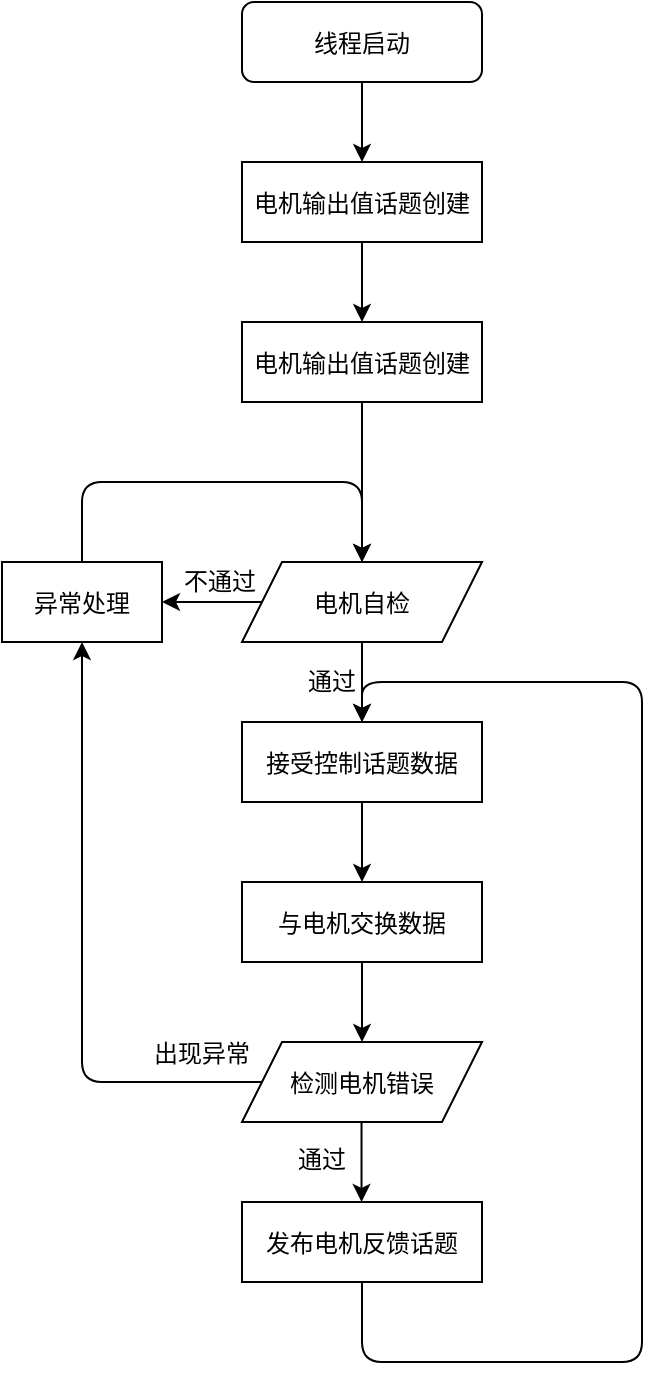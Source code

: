 <mxfile>
    <diagram id="dJeHLggQsJ0Tgp8NW4j0" name="Page-1">
        <mxGraphModel dx="1386" dy="779" grid="1" gridSize="10" guides="1" tooltips="1" connect="1" arrows="1" fold="1" page="1" pageScale="1" pageWidth="850" pageHeight="1100" math="0" shadow="0">
            <root>
                <mxCell id="0"/>
                <mxCell id="1" parent="0"/>
                <mxCell id="2" value="电机输出值话题创建" style="rounded=0;" vertex="1" parent="1">
                    <mxGeometry x="200" y="240" width="120" height="40" as="geometry"/>
                </mxCell>
                <mxCell id="3" value="电机输出值话题创建" style="rounded=0;" vertex="1" parent="1">
                    <mxGeometry x="200" y="320" width="120" height="40" as="geometry"/>
                </mxCell>
                <mxCell id="6" value="" style="endArrow=classic;entryX=0.5;entryY=0;entryDx=0;entryDy=0;exitX=0.5;exitY=1;exitDx=0;exitDy=0;" edge="1" parent="1" source="2" target="3">
                    <mxGeometry width="50" height="50" relative="1" as="geometry">
                        <mxPoint x="360" y="390" as="sourcePoint"/>
                        <mxPoint x="410" y="340" as="targetPoint"/>
                    </mxGeometry>
                </mxCell>
                <mxCell id="9" value="电机自检" style="shape=parallelogram;perimeter=parallelogramPerimeter;fixedSize=1;" vertex="1" parent="1">
                    <mxGeometry x="200" y="440" width="120" height="40" as="geometry"/>
                </mxCell>
                <mxCell id="11" value="" style="endArrow=classic;entryX=0.5;entryY=0;entryDx=0;entryDy=0;exitX=0.5;exitY=1;exitDx=0;exitDy=0;" edge="1" parent="1" source="3" target="9">
                    <mxGeometry width="50" height="50" relative="1" as="geometry">
                        <mxPoint x="430" y="440" as="sourcePoint"/>
                        <mxPoint x="480" y="390" as="targetPoint"/>
                    </mxGeometry>
                </mxCell>
                <mxCell id="12" value="不通过" style="text;strokeColor=none;fillColor=none;align=center;verticalAlign=middle;rounded=0;" vertex="1" parent="1">
                    <mxGeometry x="159" y="434" width="60" height="30" as="geometry"/>
                </mxCell>
                <mxCell id="13" value="通过" style="text;strokeColor=none;fillColor=none;align=center;verticalAlign=middle;rounded=0;" vertex="1" parent="1">
                    <mxGeometry x="215" y="484" width="60" height="30" as="geometry"/>
                </mxCell>
                <mxCell id="14" value="" style="endArrow=classic;exitX=0.5;exitY=1;exitDx=0;exitDy=0;" edge="1" parent="1" source="9">
                    <mxGeometry width="50" height="50" relative="1" as="geometry">
                        <mxPoint x="390" y="500" as="sourcePoint"/>
                        <mxPoint x="260" y="520" as="targetPoint"/>
                    </mxGeometry>
                </mxCell>
                <mxCell id="15" value="接受控制话题数据" style="rounded=0;" vertex="1" parent="1">
                    <mxGeometry x="200" y="520" width="120" height="40" as="geometry"/>
                </mxCell>
                <mxCell id="17" value="与电机交换数据" style="rounded=0;" vertex="1" parent="1">
                    <mxGeometry x="200" y="600" width="120" height="40" as="geometry"/>
                </mxCell>
                <mxCell id="18" value="" style="endArrow=classic;entryX=0.5;entryY=0;entryDx=0;entryDy=0;exitX=0.5;exitY=1;exitDx=0;exitDy=0;" edge="1" parent="1" source="15" target="17">
                    <mxGeometry width="50" height="50" relative="1" as="geometry">
                        <mxPoint x="380" y="620" as="sourcePoint"/>
                        <mxPoint x="430" y="570" as="targetPoint"/>
                    </mxGeometry>
                </mxCell>
                <mxCell id="19" value="发布电机反馈话题" style="rounded=0;" vertex="1" parent="1">
                    <mxGeometry x="200" y="760" width="120" height="40" as="geometry"/>
                </mxCell>
                <mxCell id="23" value="检测电机错误" style="shape=parallelogram;perimeter=parallelogramPerimeter;fixedSize=1;" vertex="1" parent="1">
                    <mxGeometry x="200" y="680" width="120" height="40" as="geometry"/>
                </mxCell>
                <mxCell id="24" value="" style="endArrow=classic;entryX=0.5;entryY=0;entryDx=0;entryDy=0;exitX=0.5;exitY=1;exitDx=0;exitDy=0;" edge="1" parent="1" source="17" target="23">
                    <mxGeometry width="50" height="50" relative="1" as="geometry">
                        <mxPoint x="410" y="650" as="sourcePoint"/>
                        <mxPoint x="460" y="600" as="targetPoint"/>
                    </mxGeometry>
                </mxCell>
                <mxCell id="25" value="" style="endArrow=classic;entryX=0.5;entryY=0;entryDx=0;entryDy=0;exitX=0.5;exitY=1;exitDx=0;exitDy=0;" edge="1" parent="1">
                    <mxGeometry width="50" height="50" relative="1" as="geometry">
                        <mxPoint x="259.76" y="720.0" as="sourcePoint"/>
                        <mxPoint x="259.76" y="760" as="targetPoint"/>
                    </mxGeometry>
                </mxCell>
                <mxCell id="26" value="" style="endArrow=classic;exitX=0.5;exitY=1;exitDx=0;exitDy=0;entryX=0.5;entryY=0;entryDx=0;entryDy=0;" edge="1" parent="1" source="19" target="15">
                    <mxGeometry width="50" height="50" relative="1" as="geometry">
                        <mxPoint x="560" y="580" as="sourcePoint"/>
                        <mxPoint x="400" y="390" as="targetPoint"/>
                        <Array as="points">
                            <mxPoint x="260" y="840"/>
                            <mxPoint x="400" y="840"/>
                            <mxPoint x="400" y="500"/>
                            <mxPoint x="260" y="500"/>
                        </Array>
                    </mxGeometry>
                </mxCell>
                <mxCell id="27" value="通过" style="text;strokeColor=none;fillColor=none;align=center;verticalAlign=middle;rounded=0;" vertex="1" parent="1">
                    <mxGeometry x="210" y="723" width="60" height="30" as="geometry"/>
                </mxCell>
                <mxCell id="29" value="出现异常" style="text;strokeColor=none;fillColor=none;align=center;verticalAlign=middle;rounded=0;" vertex="1" parent="1">
                    <mxGeometry x="150" y="670" width="60" height="30" as="geometry"/>
                </mxCell>
                <mxCell id="30" value="异常处理" style="rounded=0;" vertex="1" parent="1">
                    <mxGeometry x="80" y="440" width="80" height="40" as="geometry"/>
                </mxCell>
                <mxCell id="31" value="" style="endArrow=classic;exitX=0;exitY=0.5;exitDx=0;exitDy=0;entryX=0.5;entryY=1;entryDx=0;entryDy=0;" edge="1" parent="1" source="23" target="30">
                    <mxGeometry width="50" height="50" relative="1" as="geometry">
                        <mxPoint x="170" y="730" as="sourcePoint"/>
                        <mxPoint x="430" y="560" as="targetPoint"/>
                        <Array as="points">
                            <mxPoint x="120" y="700"/>
                        </Array>
                    </mxGeometry>
                </mxCell>
                <mxCell id="32" value="" style="endArrow=classic;entryX=1;entryY=0.5;entryDx=0;entryDy=0;exitX=0;exitY=0.5;exitDx=0;exitDy=0;" edge="1" parent="1" source="9" target="30">
                    <mxGeometry width="50" height="50" relative="1" as="geometry">
                        <mxPoint x="290" y="520" as="sourcePoint"/>
                        <mxPoint x="340" y="470" as="targetPoint"/>
                    </mxGeometry>
                </mxCell>
                <mxCell id="33" value="" style="endArrow=classic;entryX=0.5;entryY=0;entryDx=0;entryDy=0;" edge="1" parent="1" target="9">
                    <mxGeometry width="50" height="50" relative="1" as="geometry">
                        <mxPoint x="120" y="440" as="sourcePoint"/>
                        <mxPoint x="170" y="390" as="targetPoint"/>
                        <Array as="points">
                            <mxPoint x="120" y="400"/>
                            <mxPoint x="260" y="400"/>
                        </Array>
                    </mxGeometry>
                </mxCell>
                <mxCell id="34" value="线程启动" style="rounded=1;" vertex="1" parent="1">
                    <mxGeometry x="200" y="160" width="120" height="40" as="geometry"/>
                </mxCell>
                <mxCell id="35" value="" style="endArrow=classic;entryX=0.5;entryY=0;entryDx=0;entryDy=0;exitX=0.5;exitY=1;exitDx=0;exitDy=0;" edge="1" parent="1" source="34" target="2">
                    <mxGeometry width="50" height="50" relative="1" as="geometry">
                        <mxPoint x="360" y="280" as="sourcePoint"/>
                        <mxPoint x="410" y="230" as="targetPoint"/>
                    </mxGeometry>
                </mxCell>
            </root>
        </mxGraphModel>
    </diagram>
</mxfile>